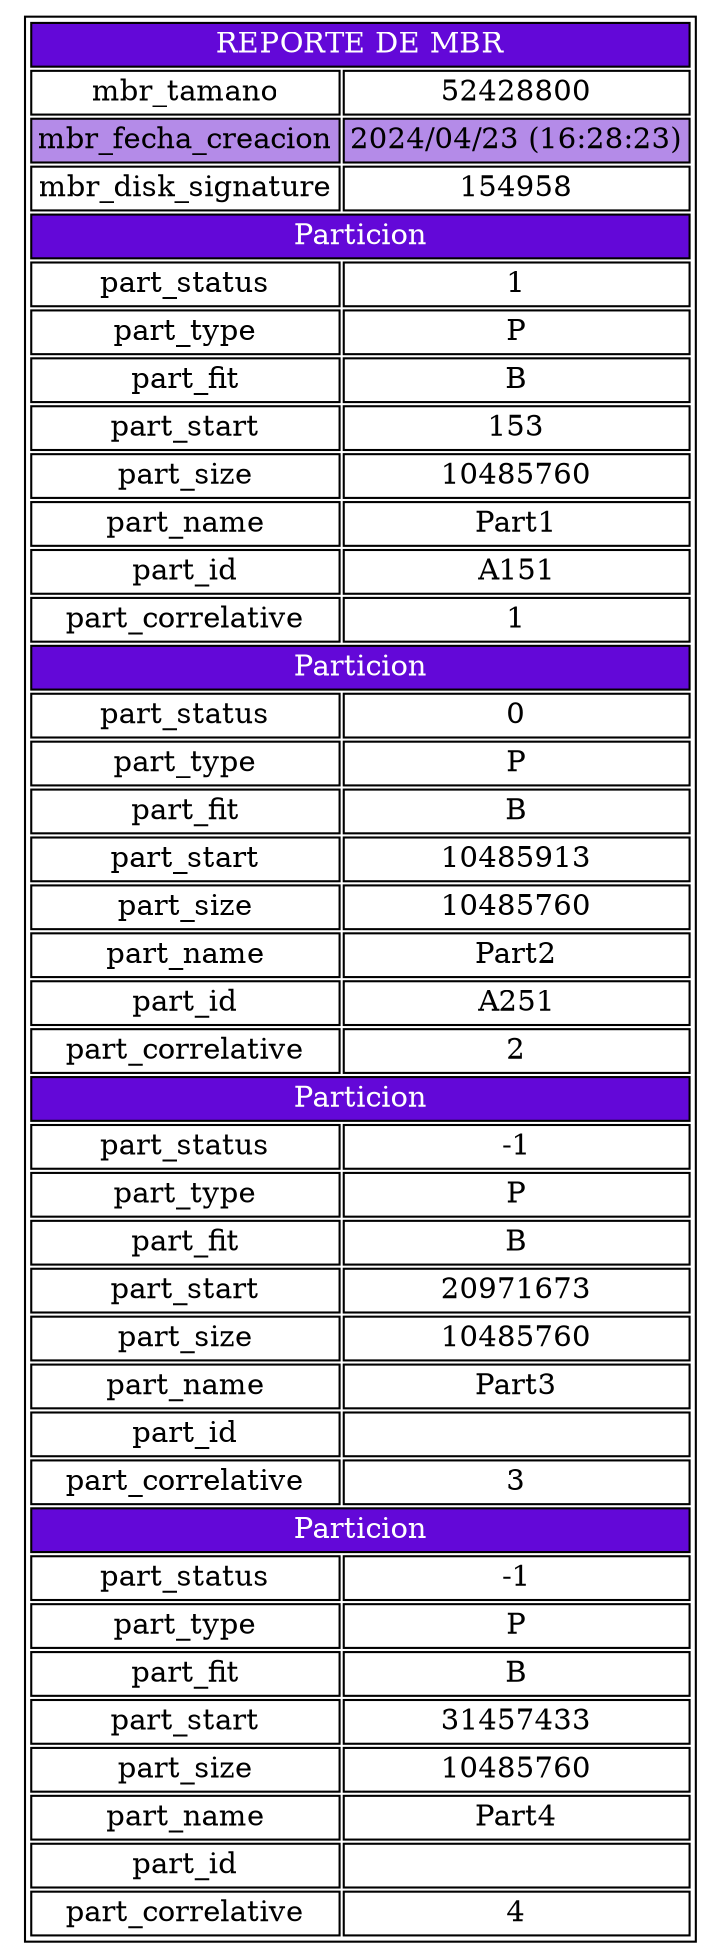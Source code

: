 digraph G{
	node[shape=none];
	start[label=<<table>
		<tr><td colspan="2" bgcolor="#6308d8"><font color="white">REPORTE DE MBR</font></td></tr>
		<tr>
			<td>mbr_tamano</td>
			<td>52428800</td>
		</tr>
		<tr>
			<td bgcolor="#b48be8">mbr_fecha_creacion</td>
			<td bgcolor="#b48be8">2024/04/23 (16:28:23)</td>
		</tr>
		<tr>
			<td>mbr_disk_signature</td>
			<td>154958</td>
		</tr>
		<tr><td colspan="2" bgcolor="#6308d8"><font color="white">Particion</font></td></tr>
		<tr>
			<td>part_status</td>
			<td>1</td>
		</tr>
		<tr>
			<td brcolor="#b48be8">part_type</td>
			<td brcolor="#b48be8">P</td>
		</tr>
		<tr>
			<td>part_fit</td>
			<td>B</td>
		</tr>
		<tr>
			<td brcolor="#b48be8">part_start</td>
			<td brcolor="#b48be8">153</td>
		</tr>
		<tr>
			<td>part_size</td>
			<td>10485760</td>
		</tr>
		<tr>
			<td brcolor="#b48be8">part_name</td>
			<td brcolor="#b48be8">Part1</td>
		</tr>
		<tr>
			<td>part_id</td>
			<td>A151</td>
		</tr>
		<tr>
			<td brcolor="#b48be8">part_correlative</td>
			<td brcolor="#b48be8">1</td>
		</tr>
		<tr><td colspan="2" bgcolor="#6308d8"><font color="white">Particion</font></td></tr>
		<tr>
			<td>part_status</td>
			<td>0</td>
		</tr>
		<tr>
			<td brcolor="#b48be8">part_type</td>
			<td brcolor="#b48be8">P</td>
		</tr>
		<tr>
			<td>part_fit</td>
			<td>B</td>
		</tr>
		<tr>
			<td brcolor="#b48be8">part_start</td>
			<td brcolor="#b48be8">10485913</td>
		</tr>
		<tr>
			<td>part_size</td>
			<td>10485760</td>
		</tr>
		<tr>
			<td brcolor="#b48be8">part_name</td>
			<td brcolor="#b48be8">Part2</td>
		</tr>
		<tr>
			<td>part_id</td>
			<td>A251</td>
		</tr>
		<tr>
			<td brcolor="#b48be8">part_correlative</td>
			<td brcolor="#b48be8">2</td>
		</tr>
		<tr><td colspan="2" bgcolor="#6308d8"><font color="white">Particion</font></td></tr>
		<tr>
			<td>part_status</td>
			<td>-1</td>
		</tr>
		<tr>
			<td brcolor="#b48be8">part_type</td>
			<td brcolor="#b48be8">P</td>
		</tr>
		<tr>
			<td>part_fit</td>
			<td>B</td>
		</tr>
		<tr>
			<td brcolor="#b48be8">part_start</td>
			<td brcolor="#b48be8">20971673</td>
		</tr>
		<tr>
			<td>part_size</td>
			<td>10485760</td>
		</tr>
		<tr>
			<td brcolor="#b48be8">part_name</td>
			<td brcolor="#b48be8">Part3</td>
		</tr>
		<tr>
			<td>part_id</td>
			<td></td>
		</tr>
		<tr>
			<td brcolor="#b48be8">part_correlative</td>
			<td brcolor="#b48be8">3</td>
		</tr>
		<tr><td colspan="2" bgcolor="#6308d8"><font color="white">Particion</font></td></tr>
		<tr>
			<td>part_status</td>
			<td>-1</td>
		</tr>
		<tr>
			<td brcolor="#b48be8">part_type</td>
			<td brcolor="#b48be8">P</td>
		</tr>
		<tr>
			<td>part_fit</td>
			<td>B</td>
		</tr>
		<tr>
			<td brcolor="#b48be8">part_start</td>
			<td brcolor="#b48be8">31457433</td>
		</tr>
		<tr>
			<td>part_size</td>
			<td>10485760</td>
		</tr>
		<tr>
			<td brcolor="#b48be8">part_name</td>
			<td brcolor="#b48be8">Part4</td>
		</tr>
		<tr>
			<td>part_id</td>
			<td></td>
		</tr>
		<tr>
			<td brcolor="#b48be8">part_correlative</td>
			<td brcolor="#b48be8">4</td>
		</tr>
	</table>>];
}
